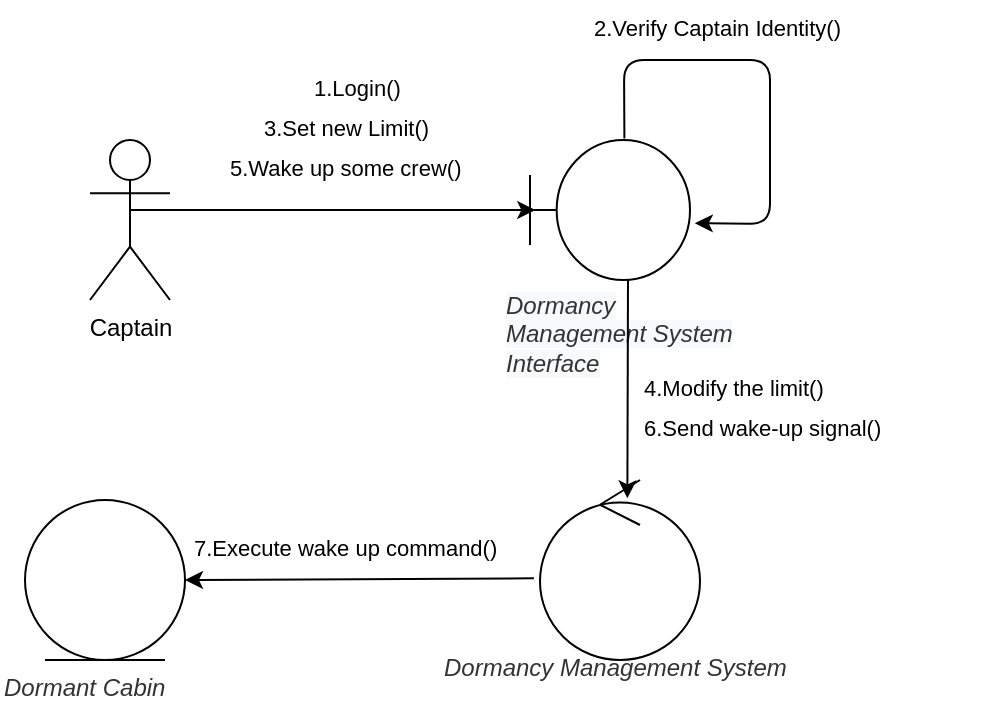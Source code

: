 <mxfile version="14.6.13" type="github">
  <diagram id="MllmWd7I1oxpp0U6nGxe" name="Page-1">
    <mxGraphModel dx="716" dy="403" grid="0" gridSize="10" guides="1" tooltips="1" connect="1" arrows="1" fold="1" page="1" pageScale="1" pageWidth="827" pageHeight="1169" math="0" shadow="0">
      <root>
        <mxCell id="0" />
        <mxCell id="1" parent="0" />
        <mxCell id="6dBebF3-bVjpEIKWxez3-1" value="Captain" style="shape=umlActor;verticalLabelPosition=bottom;verticalAlign=top;html=1;outlineConnect=0;" vertex="1" parent="1">
          <mxGeometry x="215" y="70" width="40" height="80" as="geometry" />
        </mxCell>
        <mxCell id="6dBebF3-bVjpEIKWxez3-2" value="" style="shape=umlBoundary;whiteSpace=wrap;html=1;" vertex="1" parent="1">
          <mxGeometry x="435" y="70" width="80" height="70" as="geometry" />
        </mxCell>
        <mxCell id="6dBebF3-bVjpEIKWxez3-3" value="" style="ellipse;shape=umlControl;whiteSpace=wrap;html=1;" vertex="1" parent="1">
          <mxGeometry x="440" y="240" width="80" height="90" as="geometry" />
        </mxCell>
        <mxCell id="6dBebF3-bVjpEIKWxez3-4" value="" style="ellipse;shape=umlEntity;whiteSpace=wrap;html=1;" vertex="1" parent="1">
          <mxGeometry x="182.5" y="250" width="80" height="80" as="geometry" />
        </mxCell>
        <mxCell id="6dBebF3-bVjpEIKWxez3-9" value="" style="endArrow=classic;html=1;exitX=0.59;exitY=-0.011;exitDx=0;exitDy=0;exitPerimeter=0;entryX=1.03;entryY=0.594;entryDx=0;entryDy=0;entryPerimeter=0;" edge="1" parent="1" source="6dBebF3-bVjpEIKWxez3-2" target="6dBebF3-bVjpEIKWxez3-2">
          <mxGeometry width="50" height="50" relative="1" as="geometry">
            <mxPoint x="455" y="70" as="sourcePoint" />
            <mxPoint x="505" y="20" as="targetPoint" />
            <Array as="points">
              <mxPoint x="482" y="30" />
              <mxPoint x="555" y="30" />
              <mxPoint x="555" y="112" />
            </Array>
          </mxGeometry>
        </mxCell>
        <mxCell id="6dBebF3-bVjpEIKWxez3-11" value="&#xa;&#xa;&lt;span style=&quot;color: rgb(51, 51, 51); font-family: helvetica; font-size: 12px; font-style: italic; font-weight: 400; letter-spacing: normal; text-align: center; text-indent: 0px; text-transform: none; word-spacing: 0px; background-color: rgb(248, 249, 250); display: inline; float: none;&quot;&gt;Dormancy Management System Interface&lt;/span&gt;&#xa;&#xa;" style="text;whiteSpace=wrap;html=1;" vertex="1" parent="1">
          <mxGeometry x="420.5" y="110" width="130" height="30" as="geometry" />
        </mxCell>
        <mxCell id="6dBebF3-bVjpEIKWxez3-12" value="&lt;span style=&quot;color: rgb(51 , 51 , 51) ; font-family: &amp;#34;helvetica&amp;#34; ; font-style: italic ; text-align: center&quot;&gt;Dormancy Management System&lt;/span&gt;" style="text;whiteSpace=wrap;html=1;" vertex="1" parent="1">
          <mxGeometry x="390" y="320" width="191" height="30" as="geometry" />
        </mxCell>
        <mxCell id="6dBebF3-bVjpEIKWxez3-22" value="&lt;span style=&quot;color: rgb(0, 0, 0); font-family: helvetica; font-size: 11px; font-style: normal; font-weight: 400; letter-spacing: normal; text-align: center; text-indent: 0px; text-transform: none; word-spacing: 0px; background-color: rgb(255, 255, 255); display: inline; float: none;&quot;&gt;1.Login()&lt;/span&gt;" style="text;whiteSpace=wrap;html=1;" vertex="1" parent="1">
          <mxGeometry x="325" y="30" width="65" height="70" as="geometry" />
        </mxCell>
        <mxCell id="6dBebF3-bVjpEIKWxez3-23" value="" style="endArrow=classic;html=1;entryX=0.033;entryY=0.5;entryDx=0;entryDy=0;exitX=0.5;exitY=0.438;exitDx=0;exitDy=0;exitPerimeter=0;entryPerimeter=0;" edge="1" parent="1" target="6dBebF3-bVjpEIKWxez3-2" source="6dBebF3-bVjpEIKWxez3-1">
          <mxGeometry width="50" height="50" relative="1" as="geometry">
            <mxPoint x="315" y="100" as="sourcePoint" />
            <mxPoint x="385" y="100" as="targetPoint" />
          </mxGeometry>
        </mxCell>
        <mxCell id="6dBebF3-bVjpEIKWxez3-26" value="&lt;span style=&quot;color: rgb(0 , 0 , 0) ; font-family: &amp;#34;helvetica&amp;#34; ; font-size: 11px ; font-style: normal ; font-weight: 400 ; letter-spacing: normal ; text-align: center ; text-indent: 0px ; text-transform: none ; word-spacing: 0px ; background-color: rgb(255 , 255 , 255) ; display: inline ; float: none&quot;&gt;2.Verify Captain Identity()&lt;/span&gt;" style="text;whiteSpace=wrap;html=1;" vertex="1" parent="1">
          <mxGeometry x="465" width="145" height="30" as="geometry" />
        </mxCell>
        <mxCell id="6dBebF3-bVjpEIKWxez3-47" value="&lt;span style=&quot;color: rgb(0, 0, 0); font-family: helvetica; font-size: 11px; font-style: normal; font-weight: 400; letter-spacing: normal; text-align: center; text-indent: 0px; text-transform: none; word-spacing: 0px; background-color: rgb(255, 255, 255); display: inline; float: none;&quot;&gt;3.Set new Limit()&lt;/span&gt;" style="text;whiteSpace=wrap;html=1;" vertex="1" parent="1">
          <mxGeometry x="300" y="50" width="120" height="40" as="geometry" />
        </mxCell>
        <mxCell id="6dBebF3-bVjpEIKWxez3-48" value="&lt;span style=&quot;color: rgb(0, 0, 0); font-family: helvetica; font-size: 11px; font-style: normal; font-weight: 400; letter-spacing: normal; text-align: center; text-indent: 0px; text-transform: none; word-spacing: 0px; background-color: rgb(255, 255, 255); display: inline; float: none;&quot;&gt;5.Wake up some crew()&lt;/span&gt;" style="text;whiteSpace=wrap;html=1;" vertex="1" parent="1">
          <mxGeometry x="282.5" y="70" width="150" height="30" as="geometry" />
        </mxCell>
        <mxCell id="6dBebF3-bVjpEIKWxez3-27" value="&lt;span style=&quot;font-size: 11px ; text-align: center ; background-color: rgb(255 , 255 , 255)&quot;&gt;4.Modify the limit()&lt;/span&gt;" style="text;whiteSpace=wrap;html=1;rotation=0;" vertex="1" parent="1">
          <mxGeometry x="490" y="180" width="170" height="30" as="geometry" />
        </mxCell>
        <mxCell id="6dBebF3-bVjpEIKWxez3-49" value="&lt;span style=&quot;color: rgb(0, 0, 0); font-family: helvetica; font-size: 11px; font-style: normal; font-weight: 400; letter-spacing: normal; text-align: center; text-indent: 0px; text-transform: none; word-spacing: 0px; background-color: rgb(255, 255, 255); display: inline; float: none;&quot;&gt;6.Send wake-up signal()&lt;/span&gt;" style="text;whiteSpace=wrap;html=1;" vertex="1" parent="1">
          <mxGeometry x="490" y="200" width="160" height="30" as="geometry" />
        </mxCell>
        <mxCell id="6dBebF3-bVjpEIKWxez3-52" value="" style="endArrow=classic;html=1;entryX=0.546;entryY=0.102;entryDx=0;entryDy=0;entryPerimeter=0;" edge="1" parent="1" target="6dBebF3-bVjpEIKWxez3-3">
          <mxGeometry width="50" height="50" relative="1" as="geometry">
            <mxPoint x="484" y="140" as="sourcePoint" />
            <mxPoint x="420" y="210" as="targetPoint" />
          </mxGeometry>
        </mxCell>
        <mxCell id="6dBebF3-bVjpEIKWxez3-53" value="" style="endArrow=classic;html=1;entryX=1;entryY=0.5;entryDx=0;entryDy=0;exitX=-0.038;exitY=0.546;exitDx=0;exitDy=0;exitPerimeter=0;" edge="1" parent="1" source="6dBebF3-bVjpEIKWxez3-3" target="6dBebF3-bVjpEIKWxez3-4">
          <mxGeometry width="50" height="50" relative="1" as="geometry">
            <mxPoint x="250" y="340" as="sourcePoint" />
            <mxPoint x="300" y="290" as="targetPoint" />
          </mxGeometry>
        </mxCell>
        <mxCell id="6dBebF3-bVjpEIKWxez3-54" value="&lt;span style=&quot;color: rgb(0, 0, 0); font-family: helvetica; font-size: 11px; font-style: normal; font-weight: 400; letter-spacing: normal; text-align: center; text-indent: 0px; text-transform: none; word-spacing: 0px; background-color: rgb(255, 255, 255); display: inline; float: none;&quot;&gt;7.Execute wake up command()&lt;/span&gt;" style="text;whiteSpace=wrap;html=1;" vertex="1" parent="1">
          <mxGeometry x="265" y="260" width="190" height="30" as="geometry" />
        </mxCell>
        <mxCell id="6dBebF3-bVjpEIKWxez3-59" value="&lt;span style=&quot;color: rgb(51 , 51 , 51) ; font-family: &amp;#34;helvetica&amp;#34; ; font-style: italic ; text-align: center&quot;&gt;Dormant Cabin&lt;/span&gt;" style="text;whiteSpace=wrap;html=1;" vertex="1" parent="1">
          <mxGeometry x="170" y="330" width="191" height="30" as="geometry" />
        </mxCell>
      </root>
    </mxGraphModel>
  </diagram>
</mxfile>
